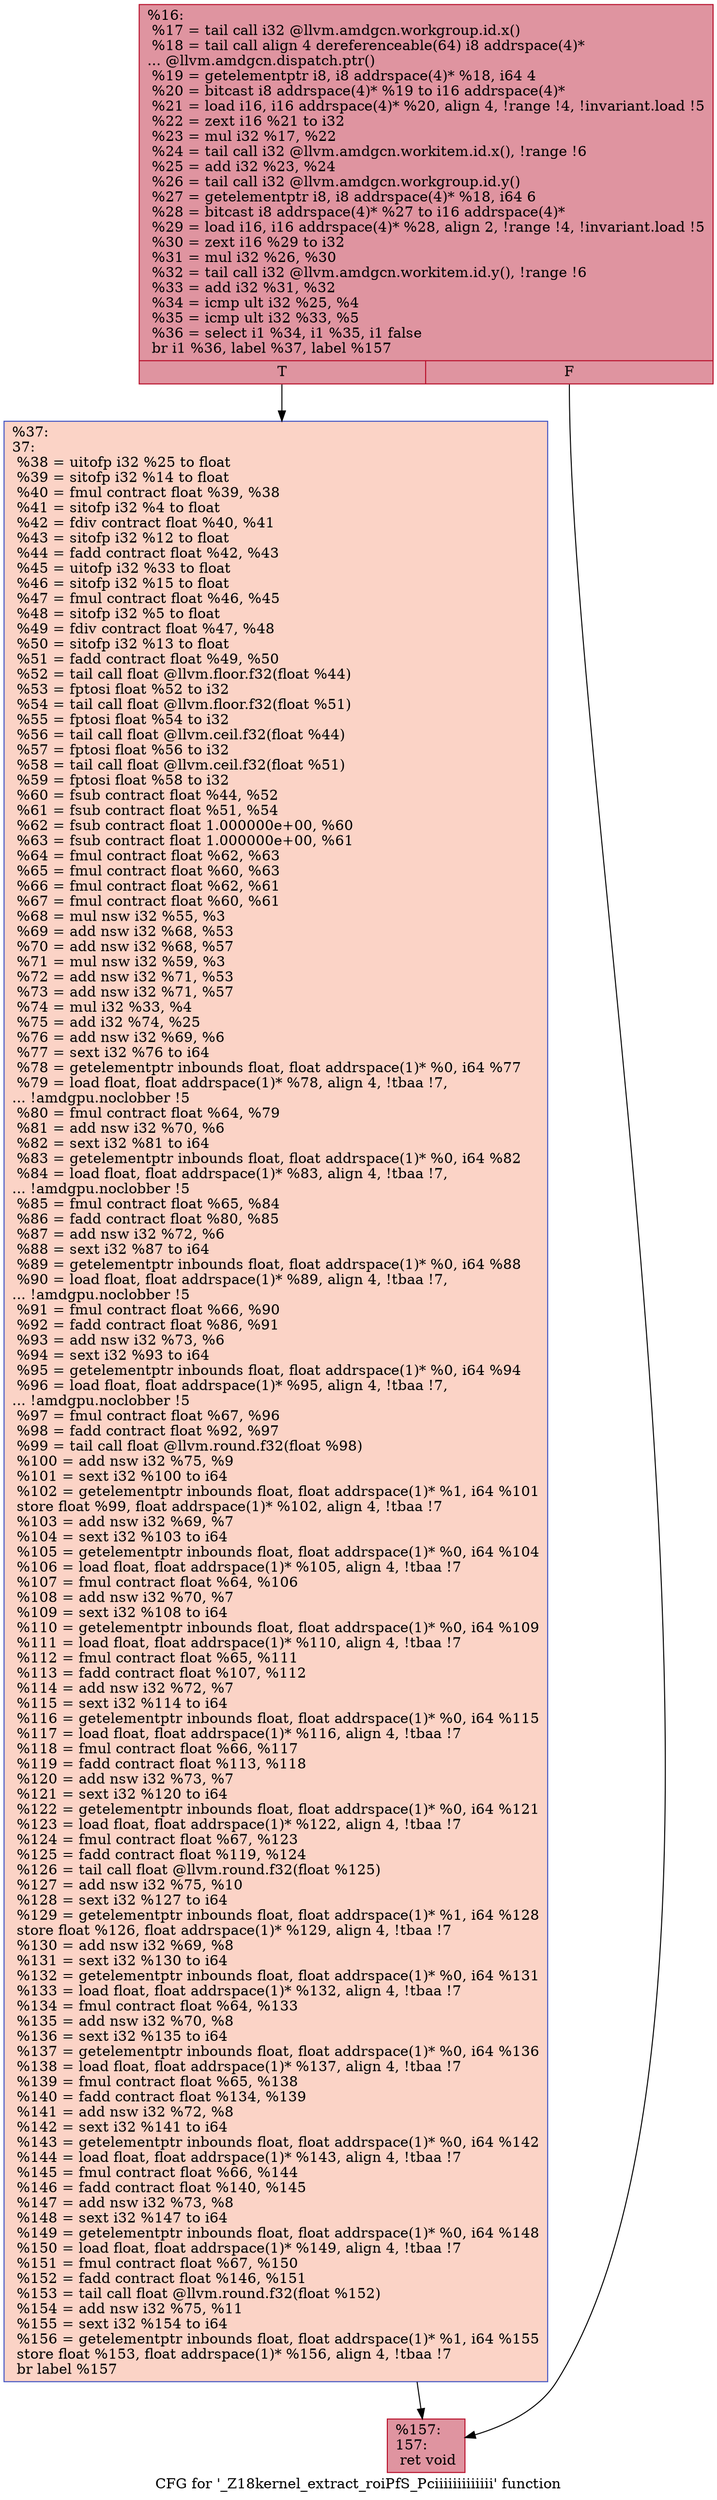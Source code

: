 digraph "CFG for '_Z18kernel_extract_roiPfS_Pciiiiiiiiiiiii' function" {
	label="CFG for '_Z18kernel_extract_roiPfS_Pciiiiiiiiiiiii' function";

	Node0x4f8bee0 [shape=record,color="#b70d28ff", style=filled, fillcolor="#b70d2870",label="{%16:\l  %17 = tail call i32 @llvm.amdgcn.workgroup.id.x()\l  %18 = tail call align 4 dereferenceable(64) i8 addrspace(4)*\l... @llvm.amdgcn.dispatch.ptr()\l  %19 = getelementptr i8, i8 addrspace(4)* %18, i64 4\l  %20 = bitcast i8 addrspace(4)* %19 to i16 addrspace(4)*\l  %21 = load i16, i16 addrspace(4)* %20, align 4, !range !4, !invariant.load !5\l  %22 = zext i16 %21 to i32\l  %23 = mul i32 %17, %22\l  %24 = tail call i32 @llvm.amdgcn.workitem.id.x(), !range !6\l  %25 = add i32 %23, %24\l  %26 = tail call i32 @llvm.amdgcn.workgroup.id.y()\l  %27 = getelementptr i8, i8 addrspace(4)* %18, i64 6\l  %28 = bitcast i8 addrspace(4)* %27 to i16 addrspace(4)*\l  %29 = load i16, i16 addrspace(4)* %28, align 2, !range !4, !invariant.load !5\l  %30 = zext i16 %29 to i32\l  %31 = mul i32 %26, %30\l  %32 = tail call i32 @llvm.amdgcn.workitem.id.y(), !range !6\l  %33 = add i32 %31, %32\l  %34 = icmp ult i32 %25, %4\l  %35 = icmp ult i32 %33, %5\l  %36 = select i1 %34, i1 %35, i1 false\l  br i1 %36, label %37, label %157\l|{<s0>T|<s1>F}}"];
	Node0x4f8bee0:s0 -> Node0x4f8bd10;
	Node0x4f8bee0:s1 -> Node0x4f907c0;
	Node0x4f8bd10 [shape=record,color="#3d50c3ff", style=filled, fillcolor="#f59c7d70",label="{%37:\l37:                                               \l  %38 = uitofp i32 %25 to float\l  %39 = sitofp i32 %14 to float\l  %40 = fmul contract float %39, %38\l  %41 = sitofp i32 %4 to float\l  %42 = fdiv contract float %40, %41\l  %43 = sitofp i32 %12 to float\l  %44 = fadd contract float %42, %43\l  %45 = uitofp i32 %33 to float\l  %46 = sitofp i32 %15 to float\l  %47 = fmul contract float %46, %45\l  %48 = sitofp i32 %5 to float\l  %49 = fdiv contract float %47, %48\l  %50 = sitofp i32 %13 to float\l  %51 = fadd contract float %49, %50\l  %52 = tail call float @llvm.floor.f32(float %44)\l  %53 = fptosi float %52 to i32\l  %54 = tail call float @llvm.floor.f32(float %51)\l  %55 = fptosi float %54 to i32\l  %56 = tail call float @llvm.ceil.f32(float %44)\l  %57 = fptosi float %56 to i32\l  %58 = tail call float @llvm.ceil.f32(float %51)\l  %59 = fptosi float %58 to i32\l  %60 = fsub contract float %44, %52\l  %61 = fsub contract float %51, %54\l  %62 = fsub contract float 1.000000e+00, %60\l  %63 = fsub contract float 1.000000e+00, %61\l  %64 = fmul contract float %62, %63\l  %65 = fmul contract float %60, %63\l  %66 = fmul contract float %62, %61\l  %67 = fmul contract float %60, %61\l  %68 = mul nsw i32 %55, %3\l  %69 = add nsw i32 %68, %53\l  %70 = add nsw i32 %68, %57\l  %71 = mul nsw i32 %59, %3\l  %72 = add nsw i32 %71, %53\l  %73 = add nsw i32 %71, %57\l  %74 = mul i32 %33, %4\l  %75 = add i32 %74, %25\l  %76 = add nsw i32 %69, %6\l  %77 = sext i32 %76 to i64\l  %78 = getelementptr inbounds float, float addrspace(1)* %0, i64 %77\l  %79 = load float, float addrspace(1)* %78, align 4, !tbaa !7,\l... !amdgpu.noclobber !5\l  %80 = fmul contract float %64, %79\l  %81 = add nsw i32 %70, %6\l  %82 = sext i32 %81 to i64\l  %83 = getelementptr inbounds float, float addrspace(1)* %0, i64 %82\l  %84 = load float, float addrspace(1)* %83, align 4, !tbaa !7,\l... !amdgpu.noclobber !5\l  %85 = fmul contract float %65, %84\l  %86 = fadd contract float %80, %85\l  %87 = add nsw i32 %72, %6\l  %88 = sext i32 %87 to i64\l  %89 = getelementptr inbounds float, float addrspace(1)* %0, i64 %88\l  %90 = load float, float addrspace(1)* %89, align 4, !tbaa !7,\l... !amdgpu.noclobber !5\l  %91 = fmul contract float %66, %90\l  %92 = fadd contract float %86, %91\l  %93 = add nsw i32 %73, %6\l  %94 = sext i32 %93 to i64\l  %95 = getelementptr inbounds float, float addrspace(1)* %0, i64 %94\l  %96 = load float, float addrspace(1)* %95, align 4, !tbaa !7,\l... !amdgpu.noclobber !5\l  %97 = fmul contract float %67, %96\l  %98 = fadd contract float %92, %97\l  %99 = tail call float @llvm.round.f32(float %98)\l  %100 = add nsw i32 %75, %9\l  %101 = sext i32 %100 to i64\l  %102 = getelementptr inbounds float, float addrspace(1)* %1, i64 %101\l  store float %99, float addrspace(1)* %102, align 4, !tbaa !7\l  %103 = add nsw i32 %69, %7\l  %104 = sext i32 %103 to i64\l  %105 = getelementptr inbounds float, float addrspace(1)* %0, i64 %104\l  %106 = load float, float addrspace(1)* %105, align 4, !tbaa !7\l  %107 = fmul contract float %64, %106\l  %108 = add nsw i32 %70, %7\l  %109 = sext i32 %108 to i64\l  %110 = getelementptr inbounds float, float addrspace(1)* %0, i64 %109\l  %111 = load float, float addrspace(1)* %110, align 4, !tbaa !7\l  %112 = fmul contract float %65, %111\l  %113 = fadd contract float %107, %112\l  %114 = add nsw i32 %72, %7\l  %115 = sext i32 %114 to i64\l  %116 = getelementptr inbounds float, float addrspace(1)* %0, i64 %115\l  %117 = load float, float addrspace(1)* %116, align 4, !tbaa !7\l  %118 = fmul contract float %66, %117\l  %119 = fadd contract float %113, %118\l  %120 = add nsw i32 %73, %7\l  %121 = sext i32 %120 to i64\l  %122 = getelementptr inbounds float, float addrspace(1)* %0, i64 %121\l  %123 = load float, float addrspace(1)* %122, align 4, !tbaa !7\l  %124 = fmul contract float %67, %123\l  %125 = fadd contract float %119, %124\l  %126 = tail call float @llvm.round.f32(float %125)\l  %127 = add nsw i32 %75, %10\l  %128 = sext i32 %127 to i64\l  %129 = getelementptr inbounds float, float addrspace(1)* %1, i64 %128\l  store float %126, float addrspace(1)* %129, align 4, !tbaa !7\l  %130 = add nsw i32 %69, %8\l  %131 = sext i32 %130 to i64\l  %132 = getelementptr inbounds float, float addrspace(1)* %0, i64 %131\l  %133 = load float, float addrspace(1)* %132, align 4, !tbaa !7\l  %134 = fmul contract float %64, %133\l  %135 = add nsw i32 %70, %8\l  %136 = sext i32 %135 to i64\l  %137 = getelementptr inbounds float, float addrspace(1)* %0, i64 %136\l  %138 = load float, float addrspace(1)* %137, align 4, !tbaa !7\l  %139 = fmul contract float %65, %138\l  %140 = fadd contract float %134, %139\l  %141 = add nsw i32 %72, %8\l  %142 = sext i32 %141 to i64\l  %143 = getelementptr inbounds float, float addrspace(1)* %0, i64 %142\l  %144 = load float, float addrspace(1)* %143, align 4, !tbaa !7\l  %145 = fmul contract float %66, %144\l  %146 = fadd contract float %140, %145\l  %147 = add nsw i32 %73, %8\l  %148 = sext i32 %147 to i64\l  %149 = getelementptr inbounds float, float addrspace(1)* %0, i64 %148\l  %150 = load float, float addrspace(1)* %149, align 4, !tbaa !7\l  %151 = fmul contract float %67, %150\l  %152 = fadd contract float %146, %151\l  %153 = tail call float @llvm.round.f32(float %152)\l  %154 = add nsw i32 %75, %11\l  %155 = sext i32 %154 to i64\l  %156 = getelementptr inbounds float, float addrspace(1)* %1, i64 %155\l  store float %153, float addrspace(1)* %156, align 4, !tbaa !7\l  br label %157\l}"];
	Node0x4f8bd10 -> Node0x4f907c0;
	Node0x4f907c0 [shape=record,color="#b70d28ff", style=filled, fillcolor="#b70d2870",label="{%157:\l157:                                              \l  ret void\l}"];
}
